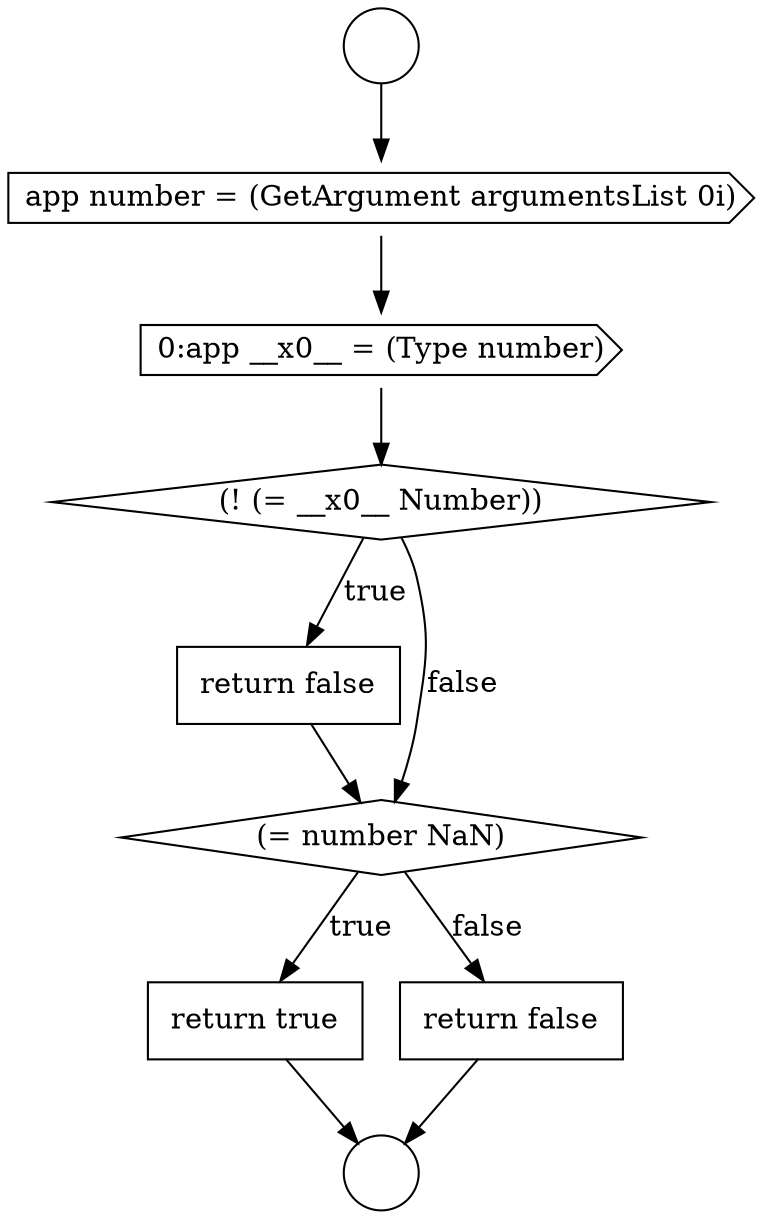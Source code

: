 digraph {
  node11256 [shape=none, margin=0, label=<<font color="black">
    <table border="0" cellborder="1" cellspacing="0" cellpadding="10">
      <tr><td align="left">return true</td></tr>
    </table>
  </font>> color="black" fillcolor="white" style=filled]
  node11250 [shape=circle label=" " color="black" fillcolor="white" style=filled]
  node11249 [shape=circle label=" " color="black" fillcolor="white" style=filled]
  node11254 [shape=none, margin=0, label=<<font color="black">
    <table border="0" cellborder="1" cellspacing="0" cellpadding="10">
      <tr><td align="left">return false</td></tr>
    </table>
  </font>> color="black" fillcolor="white" style=filled]
  node11252 [shape=cds, label=<<font color="black">0:app __x0__ = (Type number)</font>> color="black" fillcolor="white" style=filled]
  node11257 [shape=none, margin=0, label=<<font color="black">
    <table border="0" cellborder="1" cellspacing="0" cellpadding="10">
      <tr><td align="left">return false</td></tr>
    </table>
  </font>> color="black" fillcolor="white" style=filled]
  node11251 [shape=cds, label=<<font color="black">app number = (GetArgument argumentsList 0i)</font>> color="black" fillcolor="white" style=filled]
  node11253 [shape=diamond, label=<<font color="black">(! (= __x0__ Number))</font>> color="black" fillcolor="white" style=filled]
  node11255 [shape=diamond, label=<<font color="black">(= number NaN)</font>> color="black" fillcolor="white" style=filled]
  node11249 -> node11251 [ color="black"]
  node11251 -> node11252 [ color="black"]
  node11252 -> node11253 [ color="black"]
  node11253 -> node11254 [label=<<font color="black">true</font>> color="black"]
  node11253 -> node11255 [label=<<font color="black">false</font>> color="black"]
  node11257 -> node11250 [ color="black"]
  node11256 -> node11250 [ color="black"]
  node11254 -> node11255 [ color="black"]
  node11255 -> node11256 [label=<<font color="black">true</font>> color="black"]
  node11255 -> node11257 [label=<<font color="black">false</font>> color="black"]
}
